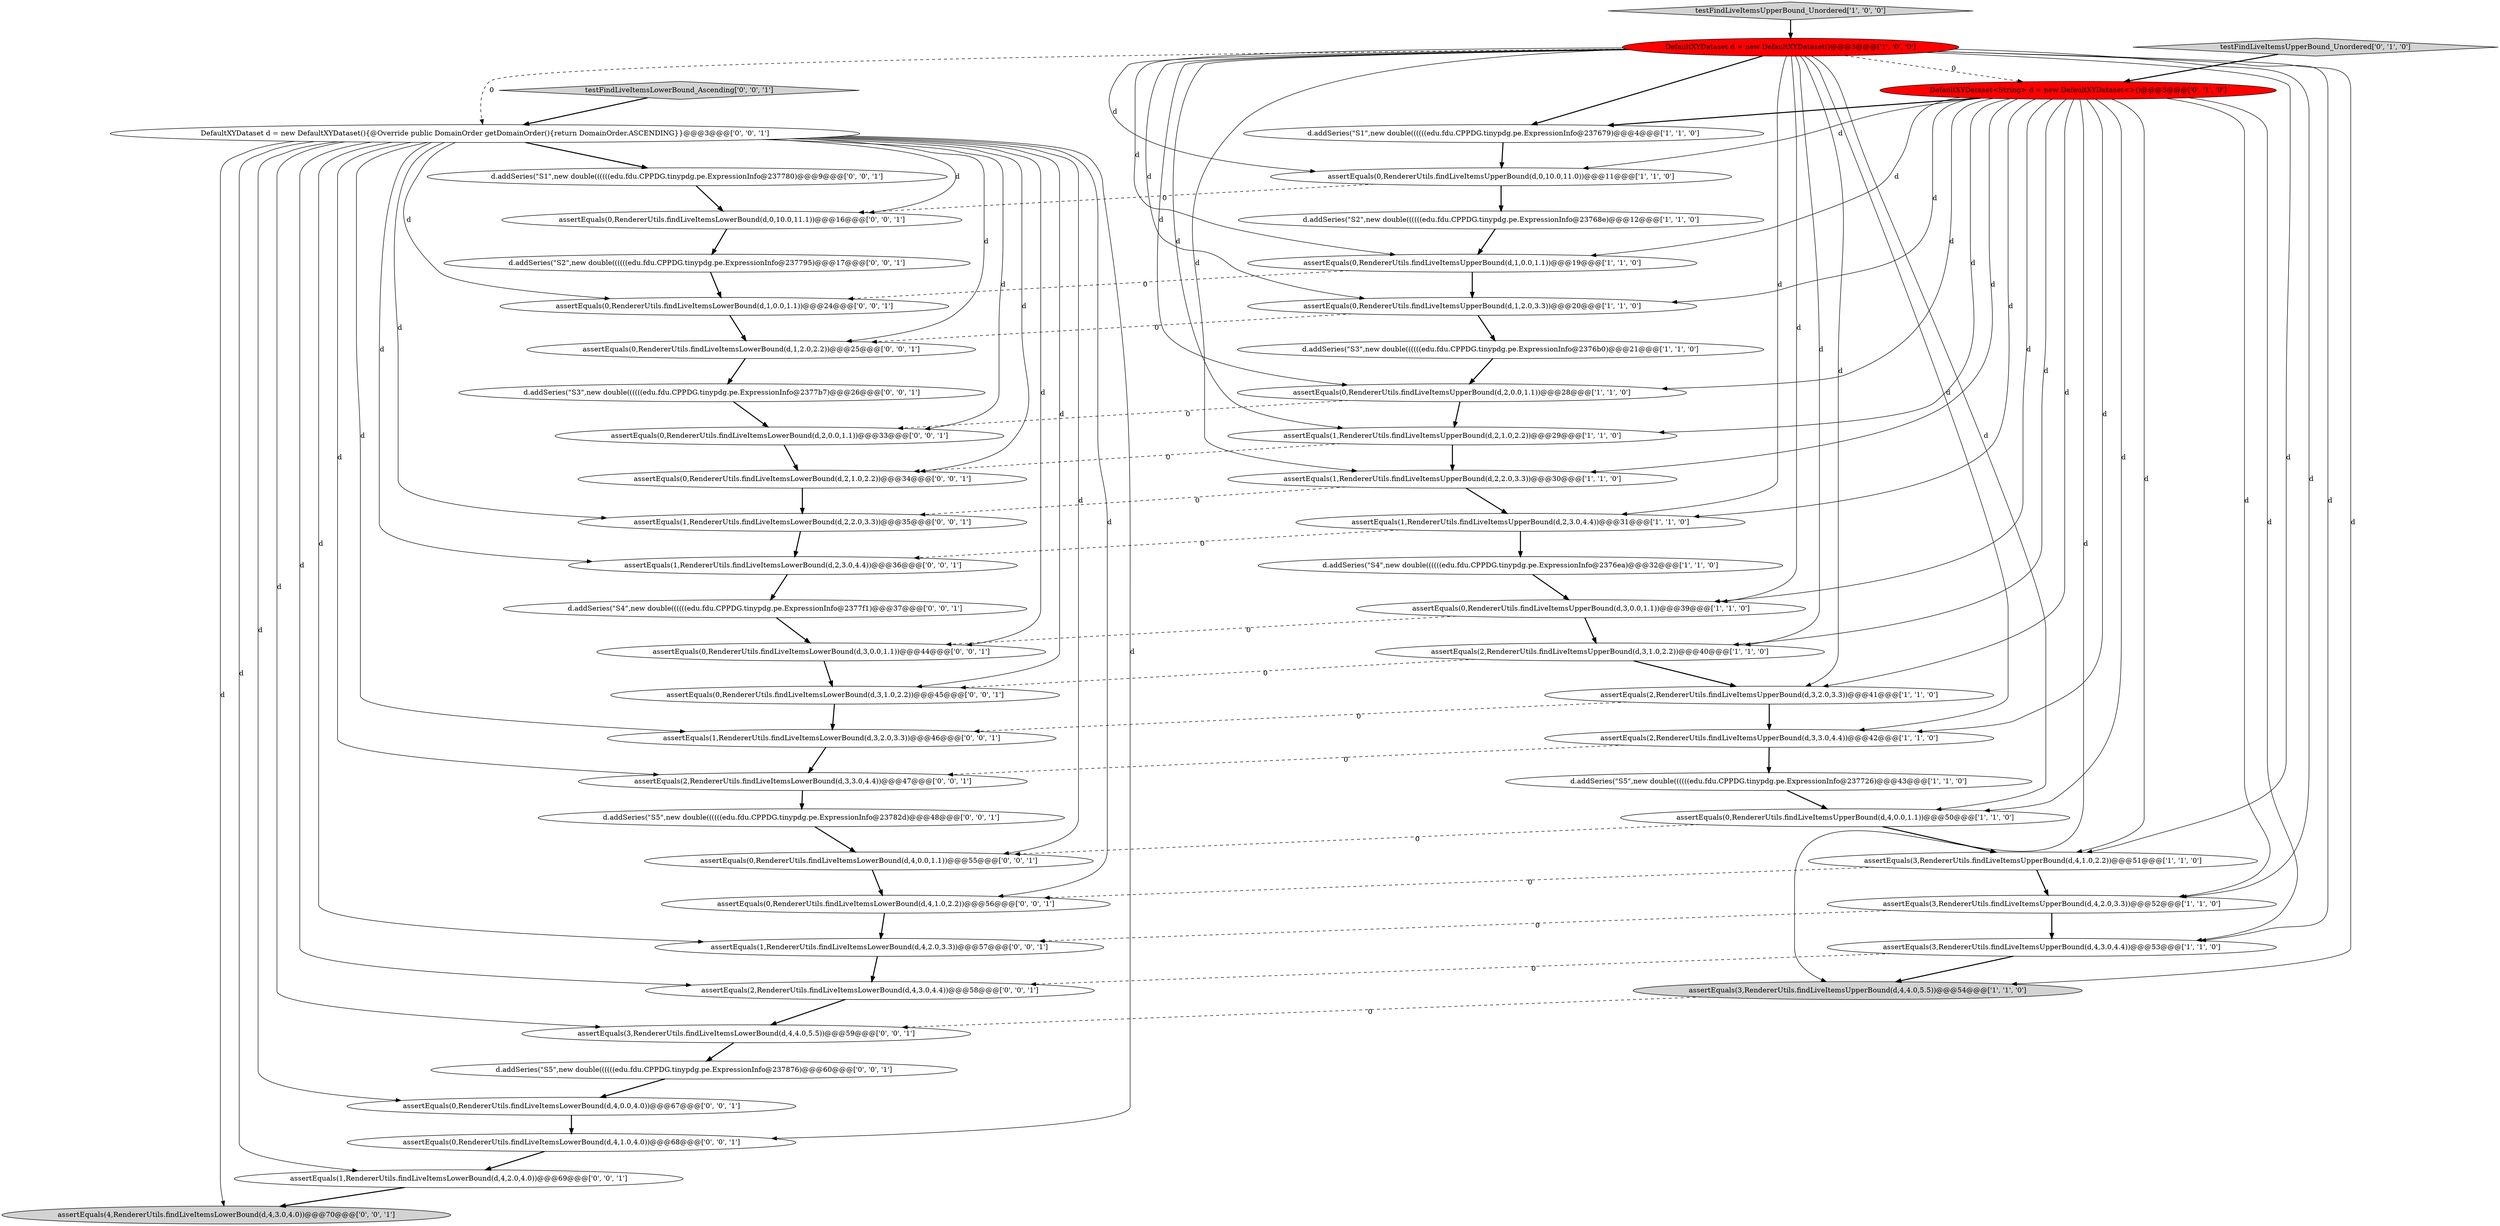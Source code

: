 digraph {
45 [style = filled, label = "assertEquals(0,RendererUtils.findLiveItemsLowerBound(d,4,1.0,2.2))@@@56@@@['0', '0', '1']", fillcolor = white, shape = ellipse image = "AAA0AAABBB3BBB"];
46 [style = filled, label = "d.addSeries(\"S5\",new double((((((edu.fdu.CPPDG.tinypdg.pe.ExpressionInfo@23782d)@@@48@@@['0', '0', '1']", fillcolor = white, shape = ellipse image = "AAA0AAABBB3BBB"];
52 [style = filled, label = "assertEquals(0,RendererUtils.findLiveItemsLowerBound(d,2,0.0,1.1))@@@33@@@['0', '0', '1']", fillcolor = white, shape = ellipse image = "AAA0AAABBB3BBB"];
0 [style = filled, label = "d.addSeries(\"S5\",new double((((((edu.fdu.CPPDG.tinypdg.pe.ExpressionInfo@237726)@@@43@@@['1', '1', '0']", fillcolor = white, shape = ellipse image = "AAA0AAABBB1BBB"];
51 [style = filled, label = "assertEquals(4,RendererUtils.findLiveItemsLowerBound(d,4,3.0,4.0))@@@70@@@['0', '0', '1']", fillcolor = lightgray, shape = ellipse image = "AAA0AAABBB3BBB"];
28 [style = filled, label = "assertEquals(3,RendererUtils.findLiveItemsLowerBound(d,4,4.0,5.5))@@@59@@@['0', '0', '1']", fillcolor = white, shape = ellipse image = "AAA0AAABBB3BBB"];
41 [style = filled, label = "assertEquals(0,RendererUtils.findLiveItemsLowerBound(d,1,0.0,1.1))@@@24@@@['0', '0', '1']", fillcolor = white, shape = ellipse image = "AAA0AAABBB3BBB"];
31 [style = filled, label = "d.addSeries(\"S4\",new double((((((edu.fdu.CPPDG.tinypdg.pe.ExpressionInfo@2377f1)@@@37@@@['0', '0', '1']", fillcolor = white, shape = ellipse image = "AAA0AAABBB3BBB"];
36 [style = filled, label = "d.addSeries(\"S2\",new double((((((edu.fdu.CPPDG.tinypdg.pe.ExpressionInfo@237795)@@@17@@@['0', '0', '1']", fillcolor = white, shape = ellipse image = "AAA0AAABBB3BBB"];
1 [style = filled, label = "assertEquals(0,RendererUtils.findLiveItemsUpperBound(d,4,0.0,1.1))@@@50@@@['1', '1', '0']", fillcolor = white, shape = ellipse image = "AAA0AAABBB1BBB"];
19 [style = filled, label = "assertEquals(0,RendererUtils.findLiveItemsUpperBound(d,1,2.0,3.3))@@@20@@@['1', '1', '0']", fillcolor = white, shape = ellipse image = "AAA0AAABBB1BBB"];
21 [style = filled, label = "assertEquals(2,RendererUtils.findLiveItemsUpperBound(d,3,2.0,3.3))@@@41@@@['1', '1', '0']", fillcolor = white, shape = ellipse image = "AAA0AAABBB1BBB"];
27 [style = filled, label = "assertEquals(1,RendererUtils.findLiveItemsLowerBound(d,4,2.0,3.3))@@@57@@@['0', '0', '1']", fillcolor = white, shape = ellipse image = "AAA0AAABBB3BBB"];
11 [style = filled, label = "assertEquals(0,RendererUtils.findLiveItemsUpperBound(d,2,0.0,1.1))@@@28@@@['1', '1', '0']", fillcolor = white, shape = ellipse image = "AAA0AAABBB1BBB"];
34 [style = filled, label = "assertEquals(0,RendererUtils.findLiveItemsLowerBound(d,3,1.0,2.2))@@@45@@@['0', '0', '1']", fillcolor = white, shape = ellipse image = "AAA0AAABBB3BBB"];
20 [style = filled, label = "assertEquals(1,RendererUtils.findLiveItemsUpperBound(d,2,3.0,4.4))@@@31@@@['1', '1', '0']", fillcolor = white, shape = ellipse image = "AAA0AAABBB1BBB"];
30 [style = filled, label = "assertEquals(0,RendererUtils.findLiveItemsLowerBound(d,4,0.0,1.1))@@@55@@@['0', '0', '1']", fillcolor = white, shape = ellipse image = "AAA0AAABBB3BBB"];
26 [style = filled, label = "DefaultXYDataset d = new DefaultXYDataset(){@Override public DomainOrder getDomainOrder(){return DomainOrder.ASCENDING}}@@@3@@@['0', '0', '1']", fillcolor = white, shape = ellipse image = "AAA0AAABBB3BBB"];
3 [style = filled, label = "assertEquals(3,RendererUtils.findLiveItemsUpperBound(d,4,1.0,2.2))@@@51@@@['1', '1', '0']", fillcolor = white, shape = ellipse image = "AAA0AAABBB1BBB"];
33 [style = filled, label = "d.addSeries(\"S5\",new double((((((edu.fdu.CPPDG.tinypdg.pe.ExpressionInfo@237876)@@@60@@@['0', '0', '1']", fillcolor = white, shape = ellipse image = "AAA0AAABBB3BBB"];
49 [style = filled, label = "assertEquals(2,RendererUtils.findLiveItemsLowerBound(d,3,3.0,4.4))@@@47@@@['0', '0', '1']", fillcolor = white, shape = ellipse image = "AAA0AAABBB3BBB"];
10 [style = filled, label = "d.addSeries(\"S2\",new double((((((edu.fdu.CPPDG.tinypdg.pe.ExpressionInfo@23768e)@@@12@@@['1', '1', '0']", fillcolor = white, shape = ellipse image = "AAA0AAABBB1BBB"];
50 [style = filled, label = "assertEquals(0,RendererUtils.findLiveItemsLowerBound(d,4,0.0,4.0))@@@67@@@['0', '0', '1']", fillcolor = white, shape = ellipse image = "AAA0AAABBB3BBB"];
40 [style = filled, label = "d.addSeries(\"S1\",new double((((((edu.fdu.CPPDG.tinypdg.pe.ExpressionInfo@237780)@@@9@@@['0', '0', '1']", fillcolor = white, shape = ellipse image = "AAA0AAABBB3BBB"];
13 [style = filled, label = "assertEquals(3,RendererUtils.findLiveItemsUpperBound(d,4,4.0,5.5))@@@54@@@['1', '1', '0']", fillcolor = lightgray, shape = ellipse image = "AAA0AAABBB1BBB"];
2 [style = filled, label = "assertEquals(0,RendererUtils.findLiveItemsUpperBound(d,1,0.0,1.1))@@@19@@@['1', '1', '0']", fillcolor = white, shape = ellipse image = "AAA0AAABBB1BBB"];
47 [style = filled, label = "d.addSeries(\"S3\",new double((((((edu.fdu.CPPDG.tinypdg.pe.ExpressionInfo@2377b7)@@@26@@@['0', '0', '1']", fillcolor = white, shape = ellipse image = "AAA0AAABBB3BBB"];
17 [style = filled, label = "assertEquals(1,RendererUtils.findLiveItemsUpperBound(d,2,2.0,3.3))@@@30@@@['1', '1', '0']", fillcolor = white, shape = ellipse image = "AAA0AAABBB1BBB"];
12 [style = filled, label = "assertEquals(2,RendererUtils.findLiveItemsUpperBound(d,3,3.0,4.4))@@@42@@@['1', '1', '0']", fillcolor = white, shape = ellipse image = "AAA0AAABBB1BBB"];
35 [style = filled, label = "assertEquals(0,RendererUtils.findLiveItemsLowerBound(d,4,1.0,4.0))@@@68@@@['0', '0', '1']", fillcolor = white, shape = ellipse image = "AAA0AAABBB3BBB"];
14 [style = filled, label = "assertEquals(0,RendererUtils.findLiveItemsUpperBound(d,0,10.0,11.0))@@@11@@@['1', '1', '0']", fillcolor = white, shape = ellipse image = "AAA0AAABBB1BBB"];
39 [style = filled, label = "assertEquals(0,RendererUtils.findLiveItemsLowerBound(d,1,2.0,2.2))@@@25@@@['0', '0', '1']", fillcolor = white, shape = ellipse image = "AAA0AAABBB3BBB"];
4 [style = filled, label = "d.addSeries(\"S4\",new double((((((edu.fdu.CPPDG.tinypdg.pe.ExpressionInfo@2376ea)@@@32@@@['1', '1', '0']", fillcolor = white, shape = ellipse image = "AAA0AAABBB1BBB"];
18 [style = filled, label = "assertEquals(0,RendererUtils.findLiveItemsUpperBound(d,3,0.0,1.1))@@@39@@@['1', '1', '0']", fillcolor = white, shape = ellipse image = "AAA0AAABBB1BBB"];
6 [style = filled, label = "d.addSeries(\"S1\",new double((((((edu.fdu.CPPDG.tinypdg.pe.ExpressionInfo@237679)@@@4@@@['1', '1', '0']", fillcolor = white, shape = ellipse image = "AAA0AAABBB1BBB"];
9 [style = filled, label = "assertEquals(2,RendererUtils.findLiveItemsUpperBound(d,3,1.0,2.2))@@@40@@@['1', '1', '0']", fillcolor = white, shape = ellipse image = "AAA0AAABBB1BBB"];
24 [style = filled, label = "DefaultXYDataset<String> d = new DefaultXYDataset<>()@@@3@@@['0', '1', '0']", fillcolor = red, shape = ellipse image = "AAA1AAABBB2BBB"];
23 [style = filled, label = "testFindLiveItemsUpperBound_Unordered['0', '1', '0']", fillcolor = lightgray, shape = diamond image = "AAA0AAABBB2BBB"];
5 [style = filled, label = "assertEquals(3,RendererUtils.findLiveItemsUpperBound(d,4,2.0,3.3))@@@52@@@['1', '1', '0']", fillcolor = white, shape = ellipse image = "AAA0AAABBB1BBB"];
38 [style = filled, label = "assertEquals(0,RendererUtils.findLiveItemsLowerBound(d,0,10.0,11.1))@@@16@@@['0', '0', '1']", fillcolor = white, shape = ellipse image = "AAA0AAABBB3BBB"];
42 [style = filled, label = "assertEquals(1,RendererUtils.findLiveItemsLowerBound(d,2,2.0,3.3))@@@35@@@['0', '0', '1']", fillcolor = white, shape = ellipse image = "AAA0AAABBB3BBB"];
25 [style = filled, label = "assertEquals(1,RendererUtils.findLiveItemsLowerBound(d,2,3.0,4.4))@@@36@@@['0', '0', '1']", fillcolor = white, shape = ellipse image = "AAA0AAABBB3BBB"];
32 [style = filled, label = "assertEquals(1,RendererUtils.findLiveItemsLowerBound(d,4,2.0,4.0))@@@69@@@['0', '0', '1']", fillcolor = white, shape = ellipse image = "AAA0AAABBB3BBB"];
48 [style = filled, label = "assertEquals(0,RendererUtils.findLiveItemsLowerBound(d,3,0.0,1.1))@@@44@@@['0', '0', '1']", fillcolor = white, shape = ellipse image = "AAA0AAABBB3BBB"];
16 [style = filled, label = "d.addSeries(\"S3\",new double((((((edu.fdu.CPPDG.tinypdg.pe.ExpressionInfo@2376b0)@@@21@@@['1', '1', '0']", fillcolor = white, shape = ellipse image = "AAA0AAABBB1BBB"];
22 [style = filled, label = "assertEquals(3,RendererUtils.findLiveItemsUpperBound(d,4,3.0,4.4))@@@53@@@['1', '1', '0']", fillcolor = white, shape = ellipse image = "AAA0AAABBB1BBB"];
43 [style = filled, label = "testFindLiveItemsLowerBound_Ascending['0', '0', '1']", fillcolor = lightgray, shape = diamond image = "AAA0AAABBB3BBB"];
15 [style = filled, label = "DefaultXYDataset d = new DefaultXYDataset()@@@3@@@['1', '0', '0']", fillcolor = red, shape = ellipse image = "AAA1AAABBB1BBB"];
37 [style = filled, label = "assertEquals(1,RendererUtils.findLiveItemsLowerBound(d,3,2.0,3.3))@@@46@@@['0', '0', '1']", fillcolor = white, shape = ellipse image = "AAA0AAABBB3BBB"];
44 [style = filled, label = "assertEquals(2,RendererUtils.findLiveItemsLowerBound(d,4,3.0,4.4))@@@58@@@['0', '0', '1']", fillcolor = white, shape = ellipse image = "AAA0AAABBB3BBB"];
7 [style = filled, label = "assertEquals(1,RendererUtils.findLiveItemsUpperBound(d,2,1.0,2.2))@@@29@@@['1', '1', '0']", fillcolor = white, shape = ellipse image = "AAA0AAABBB1BBB"];
8 [style = filled, label = "testFindLiveItemsUpperBound_Unordered['1', '0', '0']", fillcolor = lightgray, shape = diamond image = "AAA0AAABBB1BBB"];
29 [style = filled, label = "assertEquals(0,RendererUtils.findLiveItemsLowerBound(d,2,1.0,2.2))@@@34@@@['0', '0', '1']", fillcolor = white, shape = ellipse image = "AAA0AAABBB3BBB"];
26->52 [style = solid, label="d"];
22->44 [style = dashed, label="0"];
24->21 [style = solid, label="d"];
26->28 [style = solid, label="d"];
24->3 [style = solid, label="d"];
37->49 [style = bold, label=""];
15->19 [style = solid, label="d"];
26->45 [style = solid, label="d"];
27->44 [style = bold, label=""];
45->27 [style = bold, label=""];
26->30 [style = solid, label="d"];
24->22 [style = solid, label="d"];
26->40 [style = bold, label=""];
15->9 [style = solid, label="d"];
21->37 [style = dashed, label="0"];
43->26 [style = bold, label=""];
40->38 [style = bold, label=""];
25->31 [style = bold, label=""];
15->1 [style = solid, label="d"];
26->42 [style = solid, label="d"];
3->5 [style = bold, label=""];
20->25 [style = dashed, label="0"];
31->48 [style = bold, label=""];
9->21 [style = bold, label=""];
26->41 [style = solid, label="d"];
2->41 [style = dashed, label="0"];
39->47 [style = bold, label=""];
26->48 [style = solid, label="d"];
48->34 [style = bold, label=""];
26->44 [style = solid, label="d"];
22->13 [style = bold, label=""];
17->20 [style = bold, label=""];
36->41 [style = bold, label=""];
15->14 [style = solid, label="d"];
24->9 [style = solid, label="d"];
15->2 [style = solid, label="d"];
14->10 [style = bold, label=""];
26->35 [style = solid, label="d"];
4->18 [style = bold, label=""];
26->27 [style = solid, label="d"];
33->50 [style = bold, label=""];
26->39 [style = solid, label="d"];
24->13 [style = solid, label="d"];
9->34 [style = dashed, label="0"];
13->28 [style = dashed, label="0"];
5->27 [style = dashed, label="0"];
24->18 [style = solid, label="d"];
24->20 [style = solid, label="d"];
49->46 [style = bold, label=""];
24->14 [style = solid, label="d"];
18->9 [style = bold, label=""];
24->7 [style = solid, label="d"];
15->26 [style = dashed, label="0"];
11->52 [style = dashed, label="0"];
10->2 [style = bold, label=""];
26->51 [style = solid, label="d"];
5->22 [style = bold, label=""];
26->38 [style = solid, label="d"];
32->51 [style = bold, label=""];
15->13 [style = solid, label="d"];
15->7 [style = solid, label="d"];
7->17 [style = bold, label=""];
8->15 [style = bold, label=""];
42->25 [style = bold, label=""];
1->30 [style = dashed, label="0"];
15->24 [style = dashed, label="0"];
1->3 [style = bold, label=""];
35->32 [style = bold, label=""];
15->22 [style = solid, label="d"];
18->48 [style = dashed, label="0"];
17->42 [style = dashed, label="0"];
15->12 [style = solid, label="d"];
26->32 [style = solid, label="d"];
19->16 [style = bold, label=""];
21->12 [style = bold, label=""];
15->20 [style = solid, label="d"];
46->30 [style = bold, label=""];
26->50 [style = solid, label="d"];
24->5 [style = solid, label="d"];
19->39 [style = dashed, label="0"];
0->1 [style = bold, label=""];
29->42 [style = bold, label=""];
3->45 [style = dashed, label="0"];
14->38 [style = dashed, label="0"];
15->17 [style = solid, label="d"];
50->35 [style = bold, label=""];
47->52 [style = bold, label=""];
24->19 [style = solid, label="d"];
15->5 [style = solid, label="d"];
2->19 [style = bold, label=""];
16->11 [style = bold, label=""];
24->12 [style = solid, label="d"];
15->18 [style = solid, label="d"];
38->36 [style = bold, label=""];
15->6 [style = bold, label=""];
24->17 [style = solid, label="d"];
12->0 [style = bold, label=""];
26->49 [style = solid, label="d"];
20->4 [style = bold, label=""];
6->14 [style = bold, label=""];
23->24 [style = bold, label=""];
24->2 [style = solid, label="d"];
26->25 [style = solid, label="d"];
28->33 [style = bold, label=""];
26->29 [style = solid, label="d"];
34->37 [style = bold, label=""];
24->1 [style = solid, label="d"];
44->28 [style = bold, label=""];
52->29 [style = bold, label=""];
15->3 [style = solid, label="d"];
7->29 [style = dashed, label="0"];
24->11 [style = solid, label="d"];
15->21 [style = solid, label="d"];
15->11 [style = solid, label="d"];
41->39 [style = bold, label=""];
26->34 [style = solid, label="d"];
24->6 [style = bold, label=""];
26->37 [style = solid, label="d"];
12->49 [style = dashed, label="0"];
11->7 [style = bold, label=""];
30->45 [style = bold, label=""];
}
